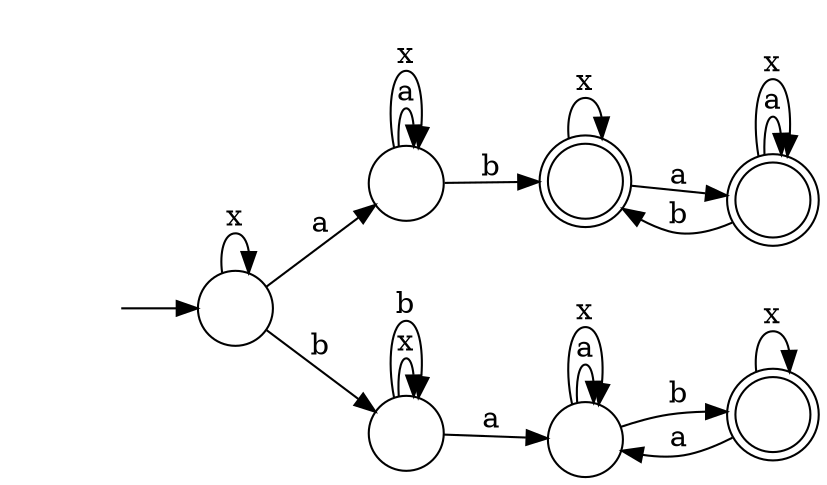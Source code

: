 digraph Automaton {
  rankdir = LR;
  0 [shape=circle,label=""];
  0 -> 0 [label="a"]
  0 -> 0 [label="x"]
  0 -> 2 [label="b"]
  1 [shape=circle,label=""];
  1 -> 5 [label="a"]
  1 -> 1 [label="x"]
  1 -> 1 [label="b"]
  2 [shape=doublecircle,label=""];
  2 -> 4 [label="a"]
  2 -> 2 [label="x"]
  3 [shape=circle,label=""];
  initial [shape=plaintext,label=""];
  initial -> 3
  3 -> 0 [label="a"]
  3 -> 3 [label="x"]
  3 -> 1 [label="b"]
  4 [shape=doublecircle,label=""];
  4 -> 4 [label="a"]
  4 -> 4 [label="x"]
  4 -> 2 [label="b"]
  5 [shape=circle,label=""];
  5 -> 5 [label="a"]
  5 -> 5 [label="x"]
  5 -> 6 [label="b"]
  6 [shape=doublecircle,label=""];
  6 -> 5 [label="a"]
  6 -> 6 [label="x"]
}

